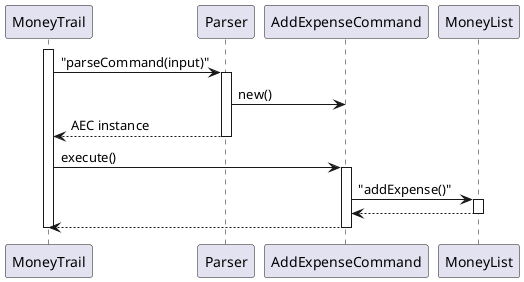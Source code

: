 @startuml Command_Execution_Activation
participant MoneyTrail
participant Parser
participant "AddExpenseCommand" as AEC
participant MoneyList

activate MoneyTrail
MoneyTrail -> Parser : "parseCommand(input)"
activate Parser
Parser -> AEC : new()
Parser --> MoneyTrail : AEC instance
deactivate Parser

MoneyTrail -> AEC : execute()
activate AEC
AEC -> MoneyList : "addExpense()"
activate MoneyList
MoneyList --> AEC
deactivate MoneyList
AEC --> MoneyTrail
deactivate AEC
deactivate MoneyTrail
@enduml